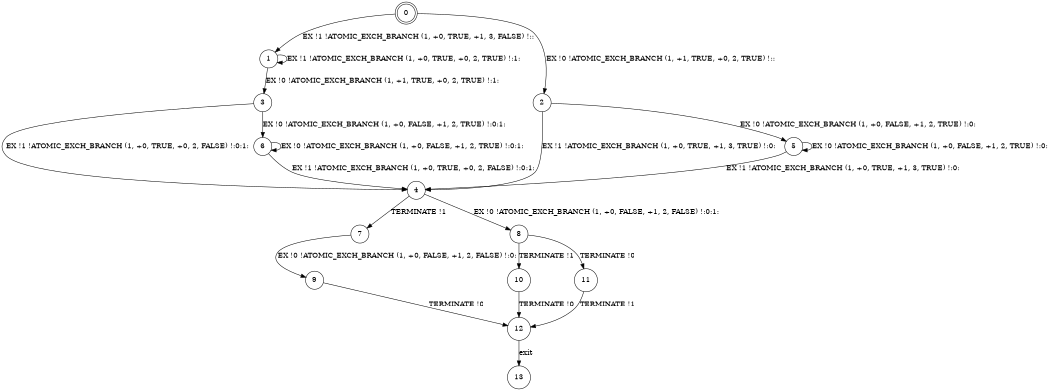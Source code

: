 digraph BCG {
size = "7, 10.5";
center = TRUE;
node [shape = circle];
0 [peripheries = 2];
0 -> 1 [label = "EX !1 !ATOMIC_EXCH_BRANCH (1, +0, TRUE, +1, 3, FALSE) !::"];
0 -> 2 [label = "EX !0 !ATOMIC_EXCH_BRANCH (1, +1, TRUE, +0, 2, TRUE) !::"];
1 -> 3 [label = "EX !0 !ATOMIC_EXCH_BRANCH (1, +1, TRUE, +0, 2, TRUE) !:1:"];
1 -> 1 [label = "EX !1 !ATOMIC_EXCH_BRANCH (1, +0, TRUE, +0, 2, TRUE) !:1:"];
2 -> 4 [label = "EX !1 !ATOMIC_EXCH_BRANCH (1, +0, TRUE, +1, 3, TRUE) !:0:"];
2 -> 5 [label = "EX !0 !ATOMIC_EXCH_BRANCH (1, +0, FALSE, +1, 2, TRUE) !:0:"];
3 -> 4 [label = "EX !1 !ATOMIC_EXCH_BRANCH (1, +0, TRUE, +0, 2, FALSE) !:0:1:"];
3 -> 6 [label = "EX !0 !ATOMIC_EXCH_BRANCH (1, +0, FALSE, +1, 2, TRUE) !:0:1:"];
4 -> 7 [label = "TERMINATE !1"];
4 -> 8 [label = "EX !0 !ATOMIC_EXCH_BRANCH (1, +0, FALSE, +1, 2, FALSE) !:0:1:"];
5 -> 4 [label = "EX !1 !ATOMIC_EXCH_BRANCH (1, +0, TRUE, +1, 3, TRUE) !:0:"];
5 -> 5 [label = "EX !0 !ATOMIC_EXCH_BRANCH (1, +0, FALSE, +1, 2, TRUE) !:0:"];
6 -> 4 [label = "EX !1 !ATOMIC_EXCH_BRANCH (1, +0, TRUE, +0, 2, FALSE) !:0:1:"];
6 -> 6 [label = "EX !0 !ATOMIC_EXCH_BRANCH (1, +0, FALSE, +1, 2, TRUE) !:0:1:"];
7 -> 9 [label = "EX !0 !ATOMIC_EXCH_BRANCH (1, +0, FALSE, +1, 2, FALSE) !:0:"];
8 -> 10 [label = "TERMINATE !1"];
8 -> 11 [label = "TERMINATE !0"];
9 -> 12 [label = "TERMINATE !0"];
10 -> 12 [label = "TERMINATE !0"];
11 -> 12 [label = "TERMINATE !1"];
12 -> 13 [label = "exit"];
}
